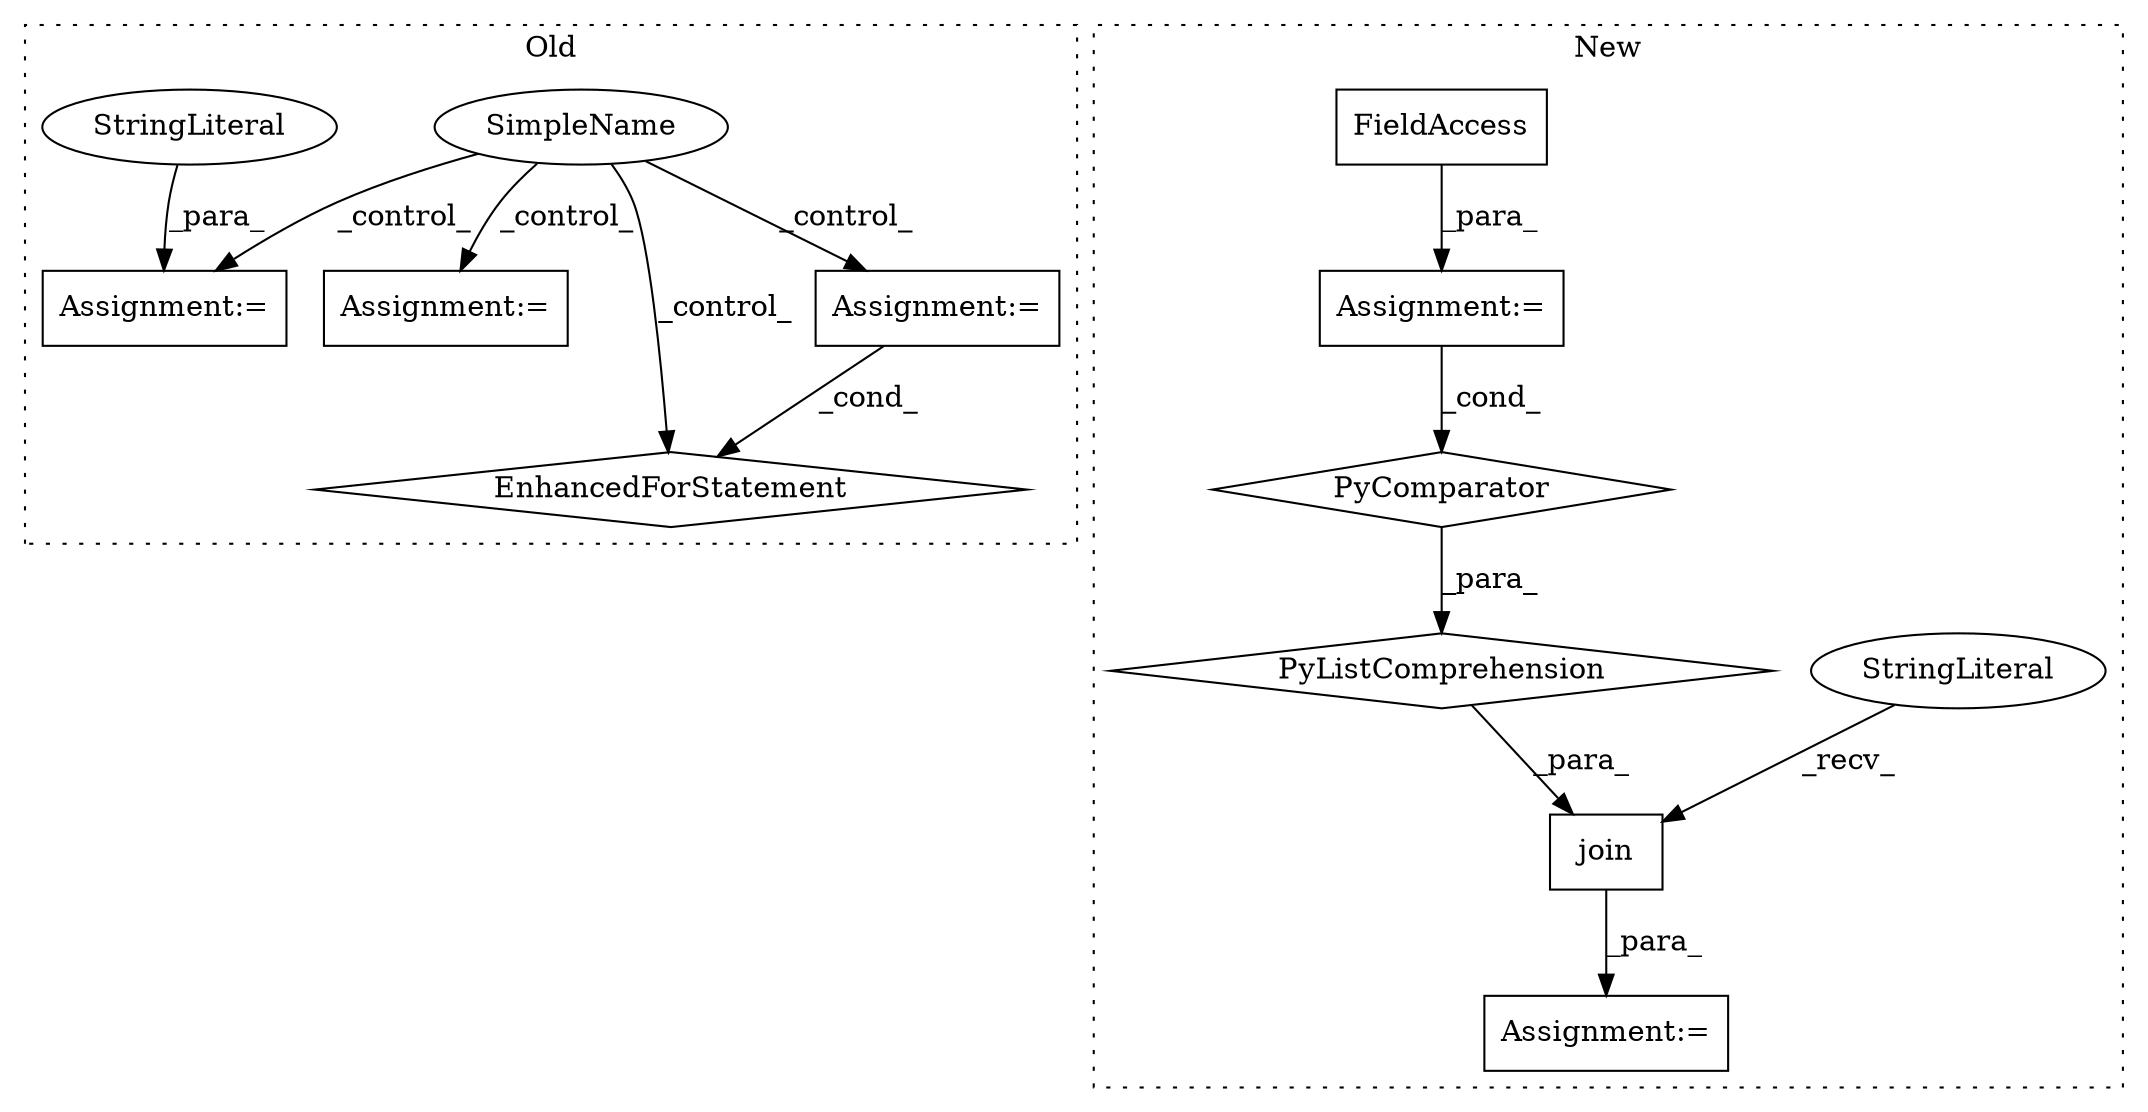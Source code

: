 digraph G {
subgraph cluster0 {
1 [label="EnhancedForStatement" a="70" s="1515,1596" l="57,2" shape="diamond"];
3 [label="Assignment:=" a="7" s="1515,1596" l="57,2" shape="box"];
9 [label="SimpleName" a="42" s="" l="" shape="ellipse"];
10 [label="Assignment:=" a="7" s="1504" l="1" shape="box"];
11 [label="StringLiteral" a="45" s="1505" l="2" shape="ellipse"];
13 [label="Assignment:=" a="7" s="1882" l="1" shape="box"];
label = "Old";
style="dotted";
}
subgraph cluster1 {
2 [label="join" a="32" s="1318,1449" l="18,-5" shape="box"];
4 [label="StringLiteral" a="45" s="1313" l="4" shape="ellipse"];
5 [label="Assignment:=" a="7" s="1410" l="31" shape="box"];
6 [label="PyComparator" a="113" s="1410" l="31" shape="diamond"];
7 [label="PyListComprehension" a="109" s="1336" l="113" shape="diamond"];
8 [label="Assignment:=" a="7" s="1312" l="1" shape="box"];
12 [label="FieldAccess" a="22" s="1417" l="15" shape="box"];
label = "New";
style="dotted";
}
2 -> 8 [label="_para_"];
3 -> 1 [label="_cond_"];
4 -> 2 [label="_recv_"];
5 -> 6 [label="_cond_"];
6 -> 7 [label="_para_"];
7 -> 2 [label="_para_"];
9 -> 10 [label="_control_"];
9 -> 1 [label="_control_"];
9 -> 3 [label="_control_"];
9 -> 13 [label="_control_"];
11 -> 10 [label="_para_"];
12 -> 5 [label="_para_"];
}
